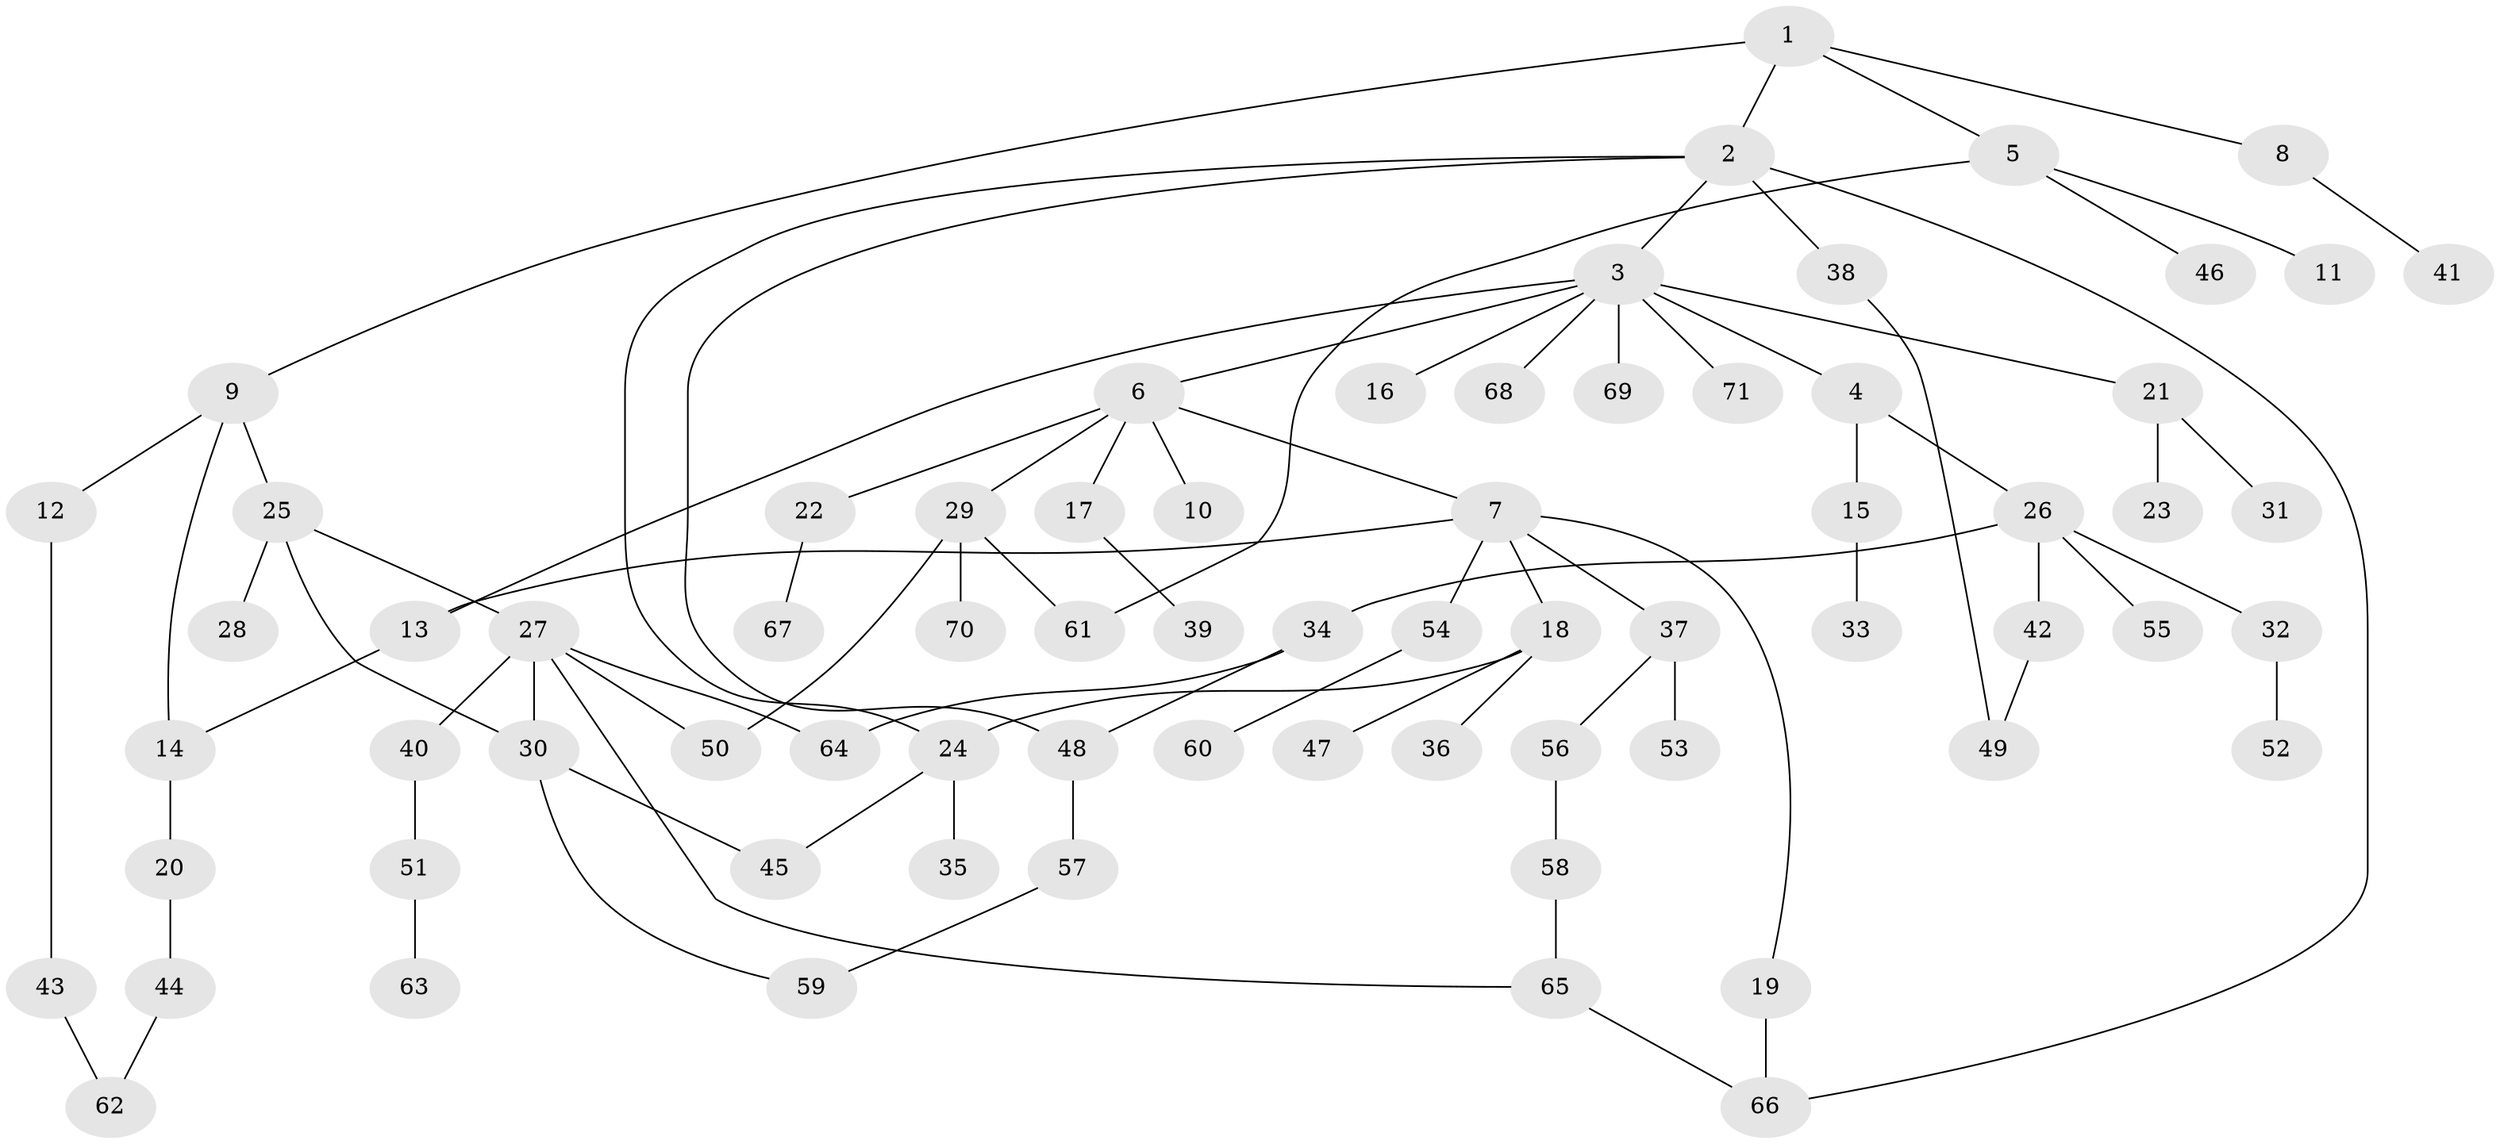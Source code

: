 // Generated by graph-tools (version 1.1) at 2025/01/03/09/25 03:01:08]
// undirected, 71 vertices, 85 edges
graph export_dot {
graph [start="1"]
  node [color=gray90,style=filled];
  1;
  2;
  3;
  4;
  5;
  6;
  7;
  8;
  9;
  10;
  11;
  12;
  13;
  14;
  15;
  16;
  17;
  18;
  19;
  20;
  21;
  22;
  23;
  24;
  25;
  26;
  27;
  28;
  29;
  30;
  31;
  32;
  33;
  34;
  35;
  36;
  37;
  38;
  39;
  40;
  41;
  42;
  43;
  44;
  45;
  46;
  47;
  48;
  49;
  50;
  51;
  52;
  53;
  54;
  55;
  56;
  57;
  58;
  59;
  60;
  61;
  62;
  63;
  64;
  65;
  66;
  67;
  68;
  69;
  70;
  71;
  1 -- 2;
  1 -- 5;
  1 -- 8;
  1 -- 9;
  2 -- 3;
  2 -- 24;
  2 -- 38;
  2 -- 48;
  2 -- 66;
  3 -- 4;
  3 -- 6;
  3 -- 13;
  3 -- 16;
  3 -- 21;
  3 -- 68;
  3 -- 69;
  3 -- 71;
  4 -- 15;
  4 -- 26;
  5 -- 11;
  5 -- 46;
  5 -- 61;
  6 -- 7;
  6 -- 10;
  6 -- 17;
  6 -- 22;
  6 -- 29;
  7 -- 18;
  7 -- 19;
  7 -- 37;
  7 -- 54;
  7 -- 13;
  8 -- 41;
  9 -- 12;
  9 -- 25;
  9 -- 14;
  12 -- 43;
  13 -- 14;
  14 -- 20;
  15 -- 33;
  17 -- 39;
  18 -- 36;
  18 -- 47;
  18 -- 24;
  19 -- 66;
  20 -- 44;
  21 -- 23;
  21 -- 31;
  22 -- 67;
  24 -- 35;
  24 -- 45;
  25 -- 27;
  25 -- 28;
  25 -- 30;
  26 -- 32;
  26 -- 34;
  26 -- 42;
  26 -- 55;
  27 -- 40;
  27 -- 65;
  27 -- 50;
  27 -- 30;
  27 -- 64;
  29 -- 50;
  29 -- 70;
  29 -- 61;
  30 -- 59;
  30 -- 45;
  32 -- 52;
  34 -- 64;
  34 -- 48;
  37 -- 53;
  37 -- 56;
  38 -- 49;
  40 -- 51;
  42 -- 49;
  43 -- 62;
  44 -- 62;
  48 -- 57;
  51 -- 63;
  54 -- 60;
  56 -- 58;
  57 -- 59;
  58 -- 65;
  65 -- 66;
}
